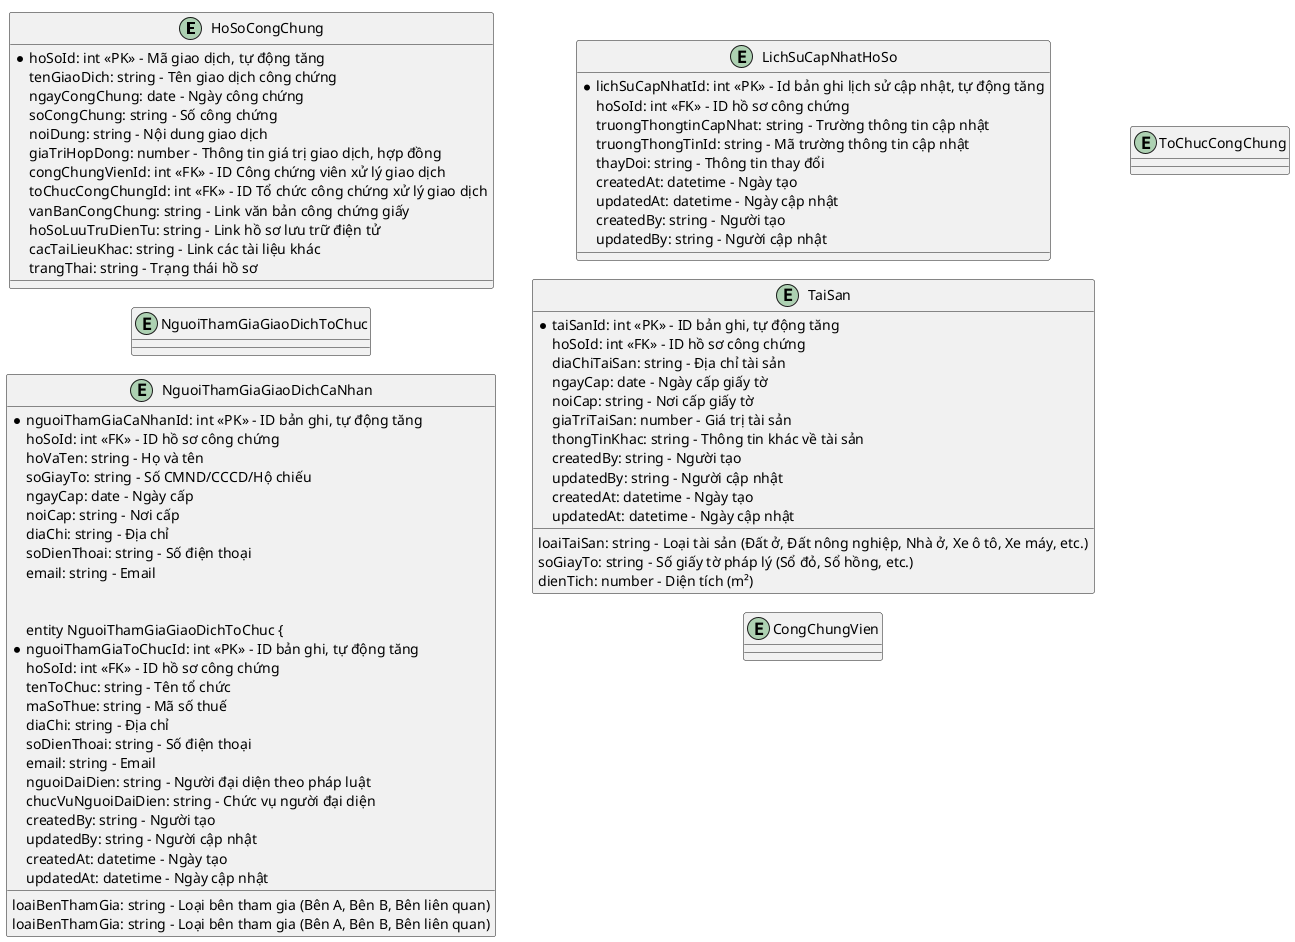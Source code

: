 @startuml ldm
!pragma layout smetana
left to right direction

entity HoSoCongChung
entity NguoiThamGiaGiaoDichToChuc
entity NguoiThamGiaGiaoDichCaNhan
entity LichSuCapNhatHoSo
entity TaiSan
entity CongChungVien
entity ToChucCongChung

entity HoSoCongChung {
  *hoSoId: int <<PK>> - Mã giao dịch, tự động tăng
  tenGiaoDich: string - Tên giao dịch công chứng
  ngayCongChung: date - Ngày công chứng
  soCongChung: string - Số công chứng
  noiDung: string - Nội dung giao dịch
  giaTriHopDong: number - Thông tin giá trị giao dịch, hợp đồng
  congChungVienId: int <<FK>> - ID Công chứng viên xử lý giao dịch
  toChucCongChungId: int <<FK>> - ID Tổ chức công chứng xử lý giao dịch
  vanBanCongChung: string - Link văn bản công chứng giấy
  hoSoLuuTruDienTu: string - Link hồ sơ lưu trữ điện tử
  cacTaiLieuKhac: string - Link các tài liệu khác
  trangThai: string - Trạng thái hồ sơ
}

entity NguoiThamGiaGiaoDichCaNhan {
  *nguoiThamGiaCaNhanId: int <<PK>> - ID bản ghi, tự động tăng
  hoSoId: int <<FK>> - ID hồ sơ công chứng
  hoVaTen: string - Họ và tên
  soGiayTo: string - Số CMND/CCCD/Hộ chiếu
  ngayCap: date - Ngày cấp
  noiCap: string - Nơi cấp
  diaChi: string - Địa chỉ
  soDienThoai: string - Số điện thoại
  email: string - Email
  loaiBenThamGia: string - Loại bên tham gia (Bên A, Bên B, Bên liên quan)


entity NguoiThamGiaGiaoDichToChuc {
  *nguoiThamGiaToChucId: int <<PK>> - ID bản ghi, tự động tăng
  hoSoId: int <<FK>> - ID hồ sơ công chứng
  tenToChuc: string - Tên tổ chức
  maSoThue: string - Mã số thuế
  diaChi: string - Địa chỉ
  soDienThoai: string - Số điện thoại
  email: string - Email
  nguoiDaiDien: string - Người đại diện theo pháp luật
  chucVuNguoiDaiDien: string - Chức vụ người đại diện
  loaiBenThamGia: string - Loại bên tham gia (Bên A, Bên B, Bên liên quan)
  createdBy: string - Người tạo
  updatedBy: string - Người cập nhật
  createdAt: datetime - Ngày tạo
  updatedAt: datetime - Ngày cập nhật
}

entity TaiSan {
  *taiSanId: int <<PK>> - ID bản ghi, tự động tăng
  hoSoId: int <<FK>> - ID hồ sơ công chứng
  loaiTaiSan: string - Loại tài sản (Đất ở, Đất nông nghiệp, Nhà ở, Xe ô tô, Xe máy, etc.)
  diaChiTaiSan: string - Địa chỉ tài sản
  soGiayTo: string - Số giấy tờ pháp lý (Sổ đỏ, Sổ hồng, etc.)
  ngayCap: date - Ngày cấp giấy tờ
  noiCap: string - Nơi cấp giấy tờ
  dienTich: number - Diện tích (m²)
  giaTriTaiSan: number - Giá trị tài sản
  thongTinKhac: string - Thông tin khác về tài sản
  createdBy: string - Người tạo
  updatedBy: string - Người cập nhật
  createdAt: datetime - Ngày tạo
  updatedAt: datetime - Ngày cập nhật
}

entity LichSuCapNhatHoSo {
  *lichSuCapNhatId: int <<PK>> - Id bản ghi lịch sử cập nhật, tự động tăng
  hoSoId: int <<FK>> - ID hồ sơ công chứng
  truongThongtinCapNhat: string - Trường thông tin cập nhật
  truongThongTinId: string - Mã trường thông tin cập nhật
  thayDoi: string - Thông tin thay đổi
  createdAt: datetime - Ngày tạo
  updatedAt: datetime - Ngày cập nhật
  createdBy: string - Người tạo
  updatedBy: string - Người cập nhật
}

@enduml
